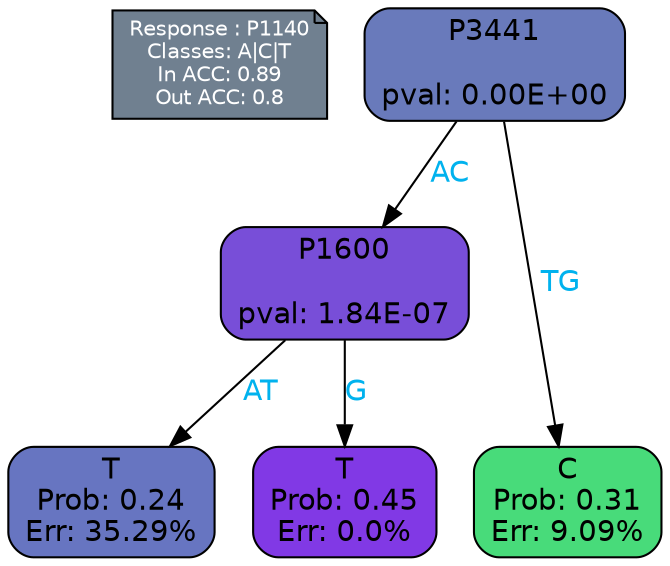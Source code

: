 digraph Tree {
node [shape=box, style="filled, rounded", color="black", fontname=helvetica] ;
graph [ranksep=equally, splines=polylines, bgcolor=transparent, dpi=600] ;
edge [fontname=helvetica] ;
LEGEND [label="Response : P1140
Classes: A|C|T
In ACC: 0.89
Out ACC: 0.8
",shape=note,align=left,style=filled,fillcolor="slategray",fontcolor="white",fontsize=10];1 [label="P3441

pval: 0.00E+00", fillcolor="#697abb"] ;
2 [label="P1600

pval: 1.84E-07", fillcolor="#784ed8"] ;
3 [label="T
Prob: 0.24
Err: 35.29%", fillcolor="#6775c1"] ;
4 [label="T
Prob: 0.45
Err: 0.0%", fillcolor="#8139e5"] ;
5 [label="C
Prob: 0.31
Err: 9.09%", fillcolor="#48db7a"] ;
1 -> 2 [label="AC",fontcolor=deepskyblue2] ;
1 -> 5 [label="TG",fontcolor=deepskyblue2] ;
2 -> 3 [label="AT",fontcolor=deepskyblue2] ;
2 -> 4 [label="G",fontcolor=deepskyblue2] ;
{rank = same; 3;4;5;}{rank = same; LEGEND;1;}}